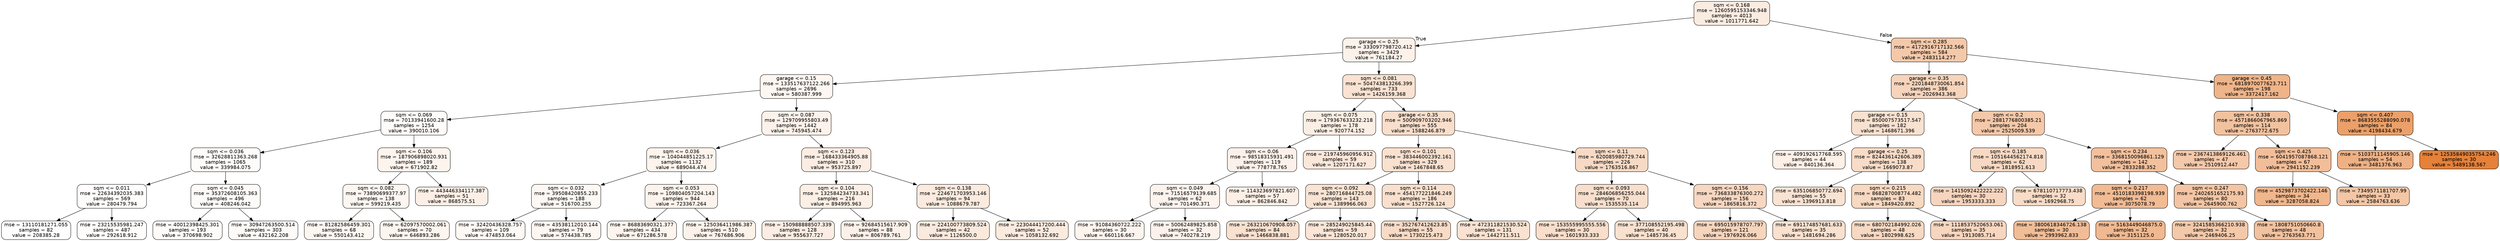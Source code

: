 digraph Tree {
node [shape=box, style="filled, rounded", color="black", fontname=helvetica] ;
edge [fontname=helvetica] ;
0 [label="sqm <= 0.168\nmse = 1260595153346.948\nsamples = 4013\nvalue = 1011771.642", fillcolor="#fbece1"] ;
1 [label="garage <= 0.25\nmse = 333097798720.412\nsamples = 3429\nvalue = 761184.27", fillcolor="#fcf2ea"] ;
0 -> 1 [labeldistance=2.5, labelangle=45, headlabel="True"] ;
2 [label="garage <= 0.15\nmse = 133517637122.266\nsamples = 2696\nvalue = 580387.999", fillcolor="#fdf6f1"] ;
1 -> 2 ;
3 [label="sqm <= 0.069\nmse = 70133941600.28\nsamples = 1254\nvalue = 390010.106", fillcolor="#fefbf8"] ;
2 -> 3 ;
4 [label="sqm <= 0.036\nmse = 32628811363.268\nsamples = 1065\nvalue = 339984.075", fillcolor="#fefcfa"] ;
3 -> 4 ;
5 [label="sqm <= 0.011\nmse = 22634392035.383\nsamples = 569\nvalue = 280479.794", fillcolor="#fffdfc"] ;
4 -> 5 ;
6 [label="mse = 13110181271.055\nsamples = 82\nvalue = 208385.28", fillcolor="#ffffff"] ;
5 -> 6 ;
7 [label="mse = 23215535981.247\nsamples = 487\nvalue = 292618.912", fillcolor="#fffdfc"] ;
5 -> 7 ;
8 [label="sqm <= 0.045\nmse = 35372608105.363\nsamples = 496\nvalue = 408246.042", fillcolor="#fefaf8"] ;
4 -> 8 ;
9 [label="mse = 40012398425.301\nsamples = 193\nvalue = 370698.902", fillcolor="#fefbf9"] ;
8 -> 9 ;
10 [label="mse = 30947263500.514\nsamples = 303\nvalue = 432162.208", fillcolor="#fefaf7"] ;
8 -> 10 ;
11 [label="sqm <= 0.106\nmse = 187906898020.931\nsamples = 189\nvalue = 671902.82", fillcolor="#fdf4ee"] ;
3 -> 11 ;
12 [label="sqm <= 0.082\nmse = 73890699377.97\nsamples = 138\nvalue = 599219.435", fillcolor="#fdf6f0"] ;
11 -> 12 ;
13 [label="mse = 81282586459.301\nsamples = 68\nvalue = 550143.412", fillcolor="#fdf7f2"] ;
12 -> 13 ;
14 [label="mse = 62097570002.061\nsamples = 70\nvalue = 646893.286", fillcolor="#fdf5ef"] ;
12 -> 14 ;
15 [label="mse = 443446334117.387\nsamples = 51\nvalue = 868575.51", fillcolor="#fcefe6"] ;
11 -> 15 ;
16 [label="sqm <= 0.087\nmse = 129709955803.49\nsamples = 1442\nvalue = 745945.474", fillcolor="#fcf2eb"] ;
2 -> 16 ;
17 [label="sqm <= 0.036\nmse = 104044851225.17\nsamples = 1132\nvalue = 689044.474", fillcolor="#fdf4ed"] ;
16 -> 17 ;
18 [label="sqm <= 0.032\nmse = 39508420855.233\nsamples = 188\nvalue = 516700.255", fillcolor="#fdf8f3"] ;
17 -> 18 ;
19 [label="mse = 32420436328.757\nsamples = 109\nvalue = 474853.064", fillcolor="#fef9f5"] ;
18 -> 19 ;
20 [label="mse = 43538112010.144\nsamples = 79\nvalue = 574438.785", fillcolor="#fdf6f1"] ;
18 -> 20 ;
21 [label="sqm <= 0.053\nmse = 109804057204.143\nsamples = 944\nvalue = 723367.264", fillcolor="#fcf3ec"] ;
17 -> 21 ;
22 [label="mse = 86883690321.377\nsamples = 434\nvalue = 671286.578", fillcolor="#fdf4ee"] ;
21 -> 22 ;
23 [label="mse = 125036411986.387\nsamples = 510\nvalue = 767686.906", fillcolor="#fcf2ea"] ;
21 -> 23 ;
24 [label="sqm <= 0.123\nmse = 168433364905.88\nsamples = 310\nvalue = 953725.897", fillcolor="#fbede3"] ;
16 -> 24 ;
25 [label="sqm <= 0.104\nmse = 132584234733.341\nsamples = 216\nvalue = 894995.963", fillcolor="#fcefe5"] ;
24 -> 25 ;
26 [label="mse = 150988888507.339\nsamples = 128\nvalue = 955637.727", fillcolor="#fbede3"] ;
25 -> 26 ;
27 [label="mse = 92684515617.909\nsamples = 88\nvalue = 806789.761", fillcolor="#fcf1e9"] ;
25 -> 27 ;
28 [label="sqm <= 0.138\nmse = 224671703953.146\nsamples = 94\nvalue = 1088679.787", fillcolor="#fbeade"] ;
24 -> 28 ;
29 [label="mse = 224100773809.524\nsamples = 42\nvalue = 1126500.0", fillcolor="#fae9dd"] ;
28 -> 29 ;
30 [label="mse = 223044417200.444\nsamples = 52\nvalue = 1058132.692", fillcolor="#fbebdf"] ;
28 -> 30 ;
31 [label="sqm <= 0.081\nmse = 504743813266.399\nsamples = 733\nvalue = 1426159.368", fillcolor="#f9e2d1"] ;
1 -> 31 ;
32 [label="sqm <= 0.075\nmse = 179367633232.218\nsamples = 178\nvalue = 920774.152", fillcolor="#fbeee4"] ;
31 -> 32 ;
33 [label="sqm <= 0.06\nmse = 98518315931.491\nsamples = 119\nvalue = 778778.765", fillcolor="#fcf1ea"] ;
32 -> 33 ;
34 [label="sqm <= 0.049\nmse = 71516579139.685\nsamples = 62\nvalue = 701490.371", fillcolor="#fdf3ed"] ;
33 -> 34 ;
35 [label="mse = 91084360722.222\nsamples = 30\nvalue = 660116.667", fillcolor="#fdf4ee"] ;
34 -> 35 ;
36 [label="mse = 50062489825.858\nsamples = 32\nvalue = 740278.219", fillcolor="#fcf2eb"] ;
34 -> 36 ;
37 [label="mse = 114323697821.607\nsamples = 57\nvalue = 862846.842", fillcolor="#fcefe6"] ;
33 -> 37 ;
38 [label="mse = 219745960956.912\nsamples = 59\nvalue = 1207171.627", fillcolor="#fae7da"] ;
32 -> 38 ;
39 [label="garage <= 0.35\nmse = 500909703202.946\nsamples = 555\nvalue = 1588246.879", fillcolor="#f8decb"] ;
31 -> 39 ;
40 [label="sqm <= 0.101\nmse = 383446002392.161\nsamples = 329\nvalue = 1467848.65", fillcolor="#f9e1d0"] ;
39 -> 40 ;
41 [label="sqm <= 0.092\nmse = 280716844725.08\nsamples = 143\nvalue = 1389966.063", fillcolor="#f9e3d3"] ;
40 -> 41 ;
42 [label="mse = 263210670908.057\nsamples = 84\nvalue = 1466838.881", fillcolor="#f9e1d0"] ;
41 -> 42 ;
43 [label="mse = 285249025845.44\nsamples = 59\nvalue = 1280520.017", fillcolor="#fae5d7"] ;
41 -> 43 ;
44 [label="sqm <= 0.114\nmse = 454177221846.249\nsamples = 186\nvalue = 1527726.124", fillcolor="#f9e0ce"] ;
40 -> 44 ;
45 [label="mse = 352767412623.85\nsamples = 55\nvalue = 1730215.473", fillcolor="#f8dbc6"] ;
44 -> 45 ;
46 [label="mse = 472311821530.524\nsamples = 131\nvalue = 1442711.511", fillcolor="#f9e2d1"] ;
44 -> 46 ;
47 [label="sqm <= 0.11\nmse = 620085980729.744\nsamples = 226\nvalue = 1763516.867", fillcolor="#f7dac5"] ;
39 -> 47 ;
48 [label="sqm <= 0.093\nmse = 284606856255.044\nsamples = 70\nvalue = 1535535.114", fillcolor="#f8dfcd"] ;
47 -> 48 ;
49 [label="mse = 153555995555.556\nsamples = 30\nvalue = 1601933.333", fillcolor="#f8decb"] ;
48 -> 49 ;
50 [label="mse = 377108552195.498\nsamples = 40\nvalue = 1485736.45", fillcolor="#f9e1cf"] ;
48 -> 50 ;
51 [label="sqm <= 0.156\nmse = 736833876300.272\nsamples = 156\nvalue = 1865816.372", fillcolor="#f7d7c1"] ;
47 -> 51 ;
52 [label="mse = 695015978707.797\nsamples = 121\nvalue = 1976926.066", fillcolor="#f6d5bd"] ;
51 -> 52 ;
53 [label="mse = 691174857681.633\nsamples = 35\nvalue = 1481694.286", fillcolor="#f9e1cf"] ;
51 -> 53 ;
54 [label="sqm <= 0.285\nmse = 4172916717132.566\nsamples = 584\nvalue = 2483114.277", fillcolor="#f4c9aa"] ;
0 -> 54 [labeldistance=2.5, labelangle=-45, headlabel="False"] ;
55 [label="garage <= 0.35\nmse = 2201848730061.854\nsamples = 386\nvalue = 2026943.368", fillcolor="#f6d4bb"] ;
54 -> 55 ;
56 [label="garage <= 0.15\nmse = 850007573517.547\nsamples = 182\nvalue = 1468671.396", fillcolor="#f9e1d0"] ;
55 -> 56 ;
57 [label="mse = 409192617768.595\nsamples = 44\nvalue = 840136.364", fillcolor="#fcf0e7"] ;
56 -> 57 ;
58 [label="garage <= 0.25\nmse = 824436142606.389\nsamples = 138\nvalue = 1669073.87", fillcolor="#f8dcc8"] ;
56 -> 58 ;
59 [label="mse = 635106850772.694\nsamples = 55\nvalue = 1396913.818", fillcolor="#f9e3d2"] ;
58 -> 59 ;
60 [label="sqm <= 0.215\nmse = 868287008774.482\nsamples = 83\nvalue = 1849420.892", fillcolor="#f7d8c1"] ;
58 -> 60 ;
61 [label="mse = 680702184992.026\nsamples = 48\nvalue = 1802998.625", fillcolor="#f7d9c3"] ;
60 -> 61 ;
62 [label="mse = 1118537520653.061\nsamples = 35\nvalue = 1913085.714", fillcolor="#f7d6bf"] ;
60 -> 62 ;
63 [label="sqm <= 0.2\nmse = 2881776800385.21\nsamples = 204\nvalue = 2525009.539", fillcolor="#f4c8a8"] ;
55 -> 63 ;
64 [label="sqm <= 0.185\nmse = 1051644562174.818\nsamples = 62\nvalue = 1818951.613", fillcolor="#f7d9c3"] ;
63 -> 64 ;
65 [label="mse = 1415092422222.222\nsamples = 30\nvalue = 1953333.333", fillcolor="#f6d5be"] ;
64 -> 65 ;
66 [label="mse = 678110717773.438\nsamples = 32\nvalue = 1692968.75", fillcolor="#f8dcc7"] ;
64 -> 66 ;
67 [label="sqm <= 0.234\nmse = 3368150096861.129\nsamples = 142\nvalue = 2833288.352", fillcolor="#f2c09d"] ;
63 -> 67 ;
68 [label="sqm <= 0.217\nmse = 4510183398198.939\nsamples = 62\nvalue = 3075078.79", fillcolor="#f1bb94"] ;
67 -> 68 ;
69 [label="mse = 3800618346726.138\nsamples = 30\nvalue = 2993962.833", fillcolor="#f1bd97"] ;
68 -> 69 ;
70 [label="mse = 5163449046875.0\nsamples = 32\nvalue = 3151125.0", fillcolor="#f1b991"] ;
68 -> 70 ;
71 [label="sqm <= 0.247\nmse = 2402651652175.93\nsamples = 80\nvalue = 2645900.762", fillcolor="#f3c5a4"] ;
67 -> 71 ;
72 [label="mse = 3241585366210.938\nsamples = 32\nvalue = 2469406.25", fillcolor="#f4c9aa"] ;
71 -> 72 ;
73 [label="mse = 1808751050660.8\nsamples = 48\nvalue = 2763563.771", fillcolor="#f2c29f"] ;
71 -> 73 ;
74 [label="garage <= 0.45\nmse = 6818970077623.711\nsamples = 198\nvalue = 3372417.162", fillcolor="#efb488"] ;
54 -> 74 ;
75 [label="sqm <= 0.338\nmse = 4571866067965.869\nsamples = 114\nvalue = 2763772.675", fillcolor="#f2c29f"] ;
74 -> 75 ;
76 [label="mse = 2367413869126.461\nsamples = 47\nvalue = 2510912.447", fillcolor="#f4c8a9"] ;
75 -> 76 ;
77 [label="sqm <= 0.425\nmse = 6041957087868.121\nsamples = 67\nvalue = 2941152.239", fillcolor="#f2be99"] ;
75 -> 77 ;
78 [label="mse = 4529873702422.146\nsamples = 34\nvalue = 3287058.824", fillcolor="#f0b68c"] ;
77 -> 78 ;
79 [label="mse = 7349571181707.99\nsamples = 33\nvalue = 2584763.636", fillcolor="#f3c6a6"] ;
77 -> 79 ;
80 [label="sqm <= 0.407\nmse = 8683555288090.078\nsamples = 84\nvalue = 4198434.679", fillcolor="#eba069"] ;
74 -> 80 ;
81 [label="mse = 5103711145905.146\nsamples = 54\nvalue = 3481376.963", fillcolor="#efb184"] ;
80 -> 81 ;
82 [label="mse = 12535849035754.246\nsamples = 30\nvalue = 5489138.567", fillcolor="#e58139"] ;
80 -> 82 ;
}